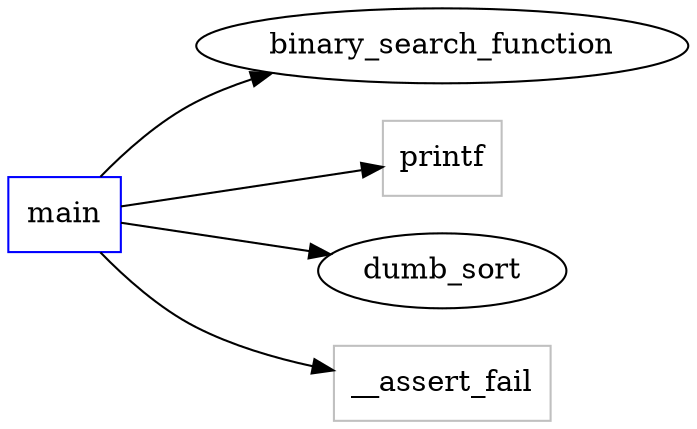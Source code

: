 digraph functioncalls {
rankdir=LR;

main [shape="box", color=blue];
binary_search_function [label="binary_search_function", ];
main -> binary_search_function;
printf [label="printf", shape="box", color=grey];
main -> printf;
dumb_sort [label="dumb_sort", ];
main -> dumb_sort;
__assert_fail [label="__assert_fail", shape="box", color=grey];
main -> __assert_fail;
}
